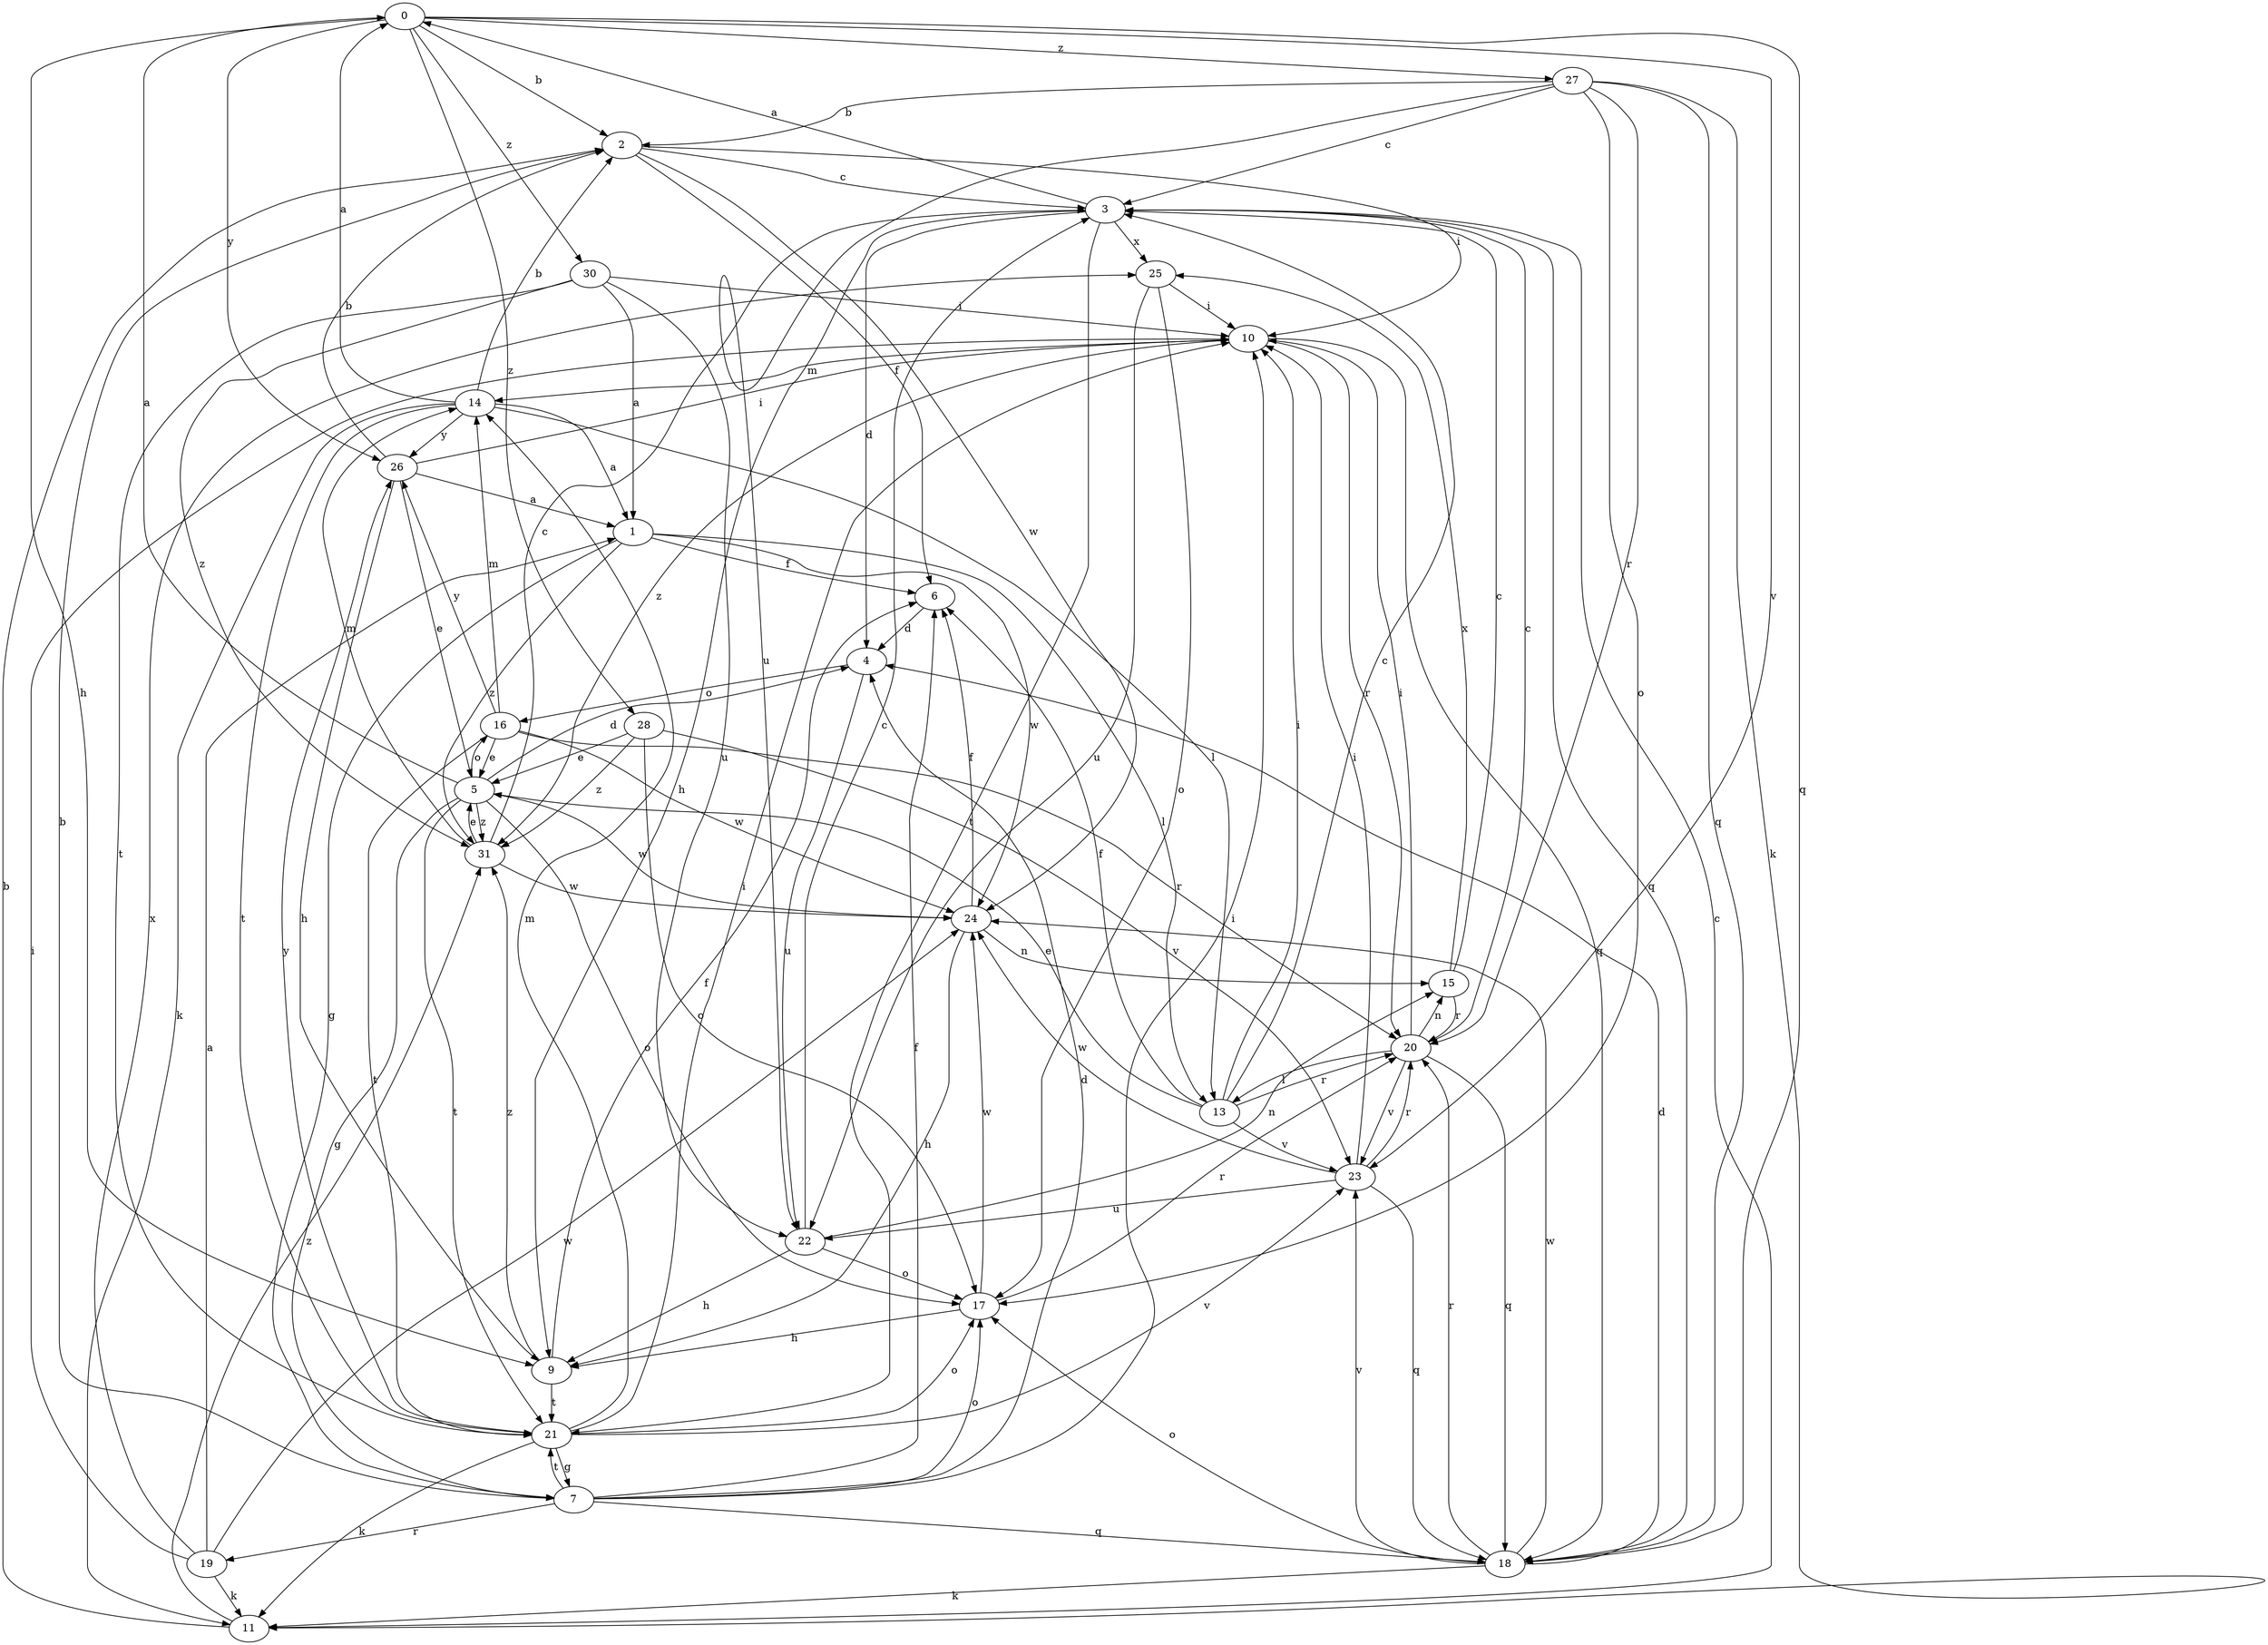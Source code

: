 strict digraph  {
0;
1;
2;
3;
4;
5;
6;
7;
9;
10;
11;
13;
14;
15;
16;
17;
18;
19;
20;
21;
22;
23;
24;
25;
26;
27;
28;
30;
31;
0 -> 2  [label=b];
0 -> 9  [label=h];
0 -> 18  [label=q];
0 -> 23  [label=v];
0 -> 26  [label=y];
0 -> 27  [label=z];
0 -> 28  [label=z];
0 -> 30  [label=z];
1 -> 6  [label=f];
1 -> 7  [label=g];
1 -> 13  [label=l];
1 -> 24  [label=w];
1 -> 31  [label=z];
2 -> 3  [label=c];
2 -> 6  [label=f];
2 -> 10  [label=i];
2 -> 24  [label=w];
3 -> 0  [label=a];
3 -> 4  [label=d];
3 -> 9  [label=h];
3 -> 18  [label=q];
3 -> 21  [label=t];
3 -> 25  [label=x];
4 -> 16  [label=o];
4 -> 22  [label=u];
5 -> 0  [label=a];
5 -> 4  [label=d];
5 -> 7  [label=g];
5 -> 16  [label=o];
5 -> 17  [label=o];
5 -> 21  [label=t];
5 -> 24  [label=w];
5 -> 31  [label=z];
6 -> 4  [label=d];
7 -> 2  [label=b];
7 -> 4  [label=d];
7 -> 6  [label=f];
7 -> 10  [label=i];
7 -> 17  [label=o];
7 -> 18  [label=q];
7 -> 19  [label=r];
7 -> 21  [label=t];
9 -> 6  [label=f];
9 -> 21  [label=t];
9 -> 31  [label=z];
10 -> 14  [label=m];
10 -> 18  [label=q];
10 -> 20  [label=r];
10 -> 31  [label=z];
11 -> 2  [label=b];
11 -> 3  [label=c];
11 -> 31  [label=z];
13 -> 3  [label=c];
13 -> 5  [label=e];
13 -> 6  [label=f];
13 -> 10  [label=i];
13 -> 20  [label=r];
13 -> 23  [label=v];
14 -> 0  [label=a];
14 -> 1  [label=a];
14 -> 2  [label=b];
14 -> 11  [label=k];
14 -> 13  [label=l];
14 -> 21  [label=t];
14 -> 26  [label=y];
15 -> 3  [label=c];
15 -> 20  [label=r];
15 -> 25  [label=x];
16 -> 5  [label=e];
16 -> 14  [label=m];
16 -> 20  [label=r];
16 -> 21  [label=t];
16 -> 24  [label=w];
16 -> 26  [label=y];
17 -> 9  [label=h];
17 -> 20  [label=r];
17 -> 24  [label=w];
18 -> 4  [label=d];
18 -> 11  [label=k];
18 -> 17  [label=o];
18 -> 20  [label=r];
18 -> 23  [label=v];
18 -> 24  [label=w];
19 -> 1  [label=a];
19 -> 10  [label=i];
19 -> 11  [label=k];
19 -> 24  [label=w];
19 -> 25  [label=x];
20 -> 3  [label=c];
20 -> 10  [label=i];
20 -> 13  [label=l];
20 -> 15  [label=n];
20 -> 18  [label=q];
20 -> 23  [label=v];
21 -> 7  [label=g];
21 -> 10  [label=i];
21 -> 11  [label=k];
21 -> 14  [label=m];
21 -> 17  [label=o];
21 -> 23  [label=v];
21 -> 26  [label=y];
22 -> 3  [label=c];
22 -> 9  [label=h];
22 -> 15  [label=n];
22 -> 17  [label=o];
23 -> 10  [label=i];
23 -> 18  [label=q];
23 -> 20  [label=r];
23 -> 22  [label=u];
23 -> 24  [label=w];
24 -> 6  [label=f];
24 -> 9  [label=h];
24 -> 15  [label=n];
25 -> 10  [label=i];
25 -> 17  [label=o];
25 -> 22  [label=u];
26 -> 1  [label=a];
26 -> 2  [label=b];
26 -> 5  [label=e];
26 -> 9  [label=h];
26 -> 10  [label=i];
27 -> 2  [label=b];
27 -> 3  [label=c];
27 -> 11  [label=k];
27 -> 17  [label=o];
27 -> 18  [label=q];
27 -> 20  [label=r];
27 -> 22  [label=u];
28 -> 5  [label=e];
28 -> 17  [label=o];
28 -> 23  [label=v];
28 -> 31  [label=z];
30 -> 1  [label=a];
30 -> 10  [label=i];
30 -> 21  [label=t];
30 -> 22  [label=u];
30 -> 31  [label=z];
31 -> 3  [label=c];
31 -> 5  [label=e];
31 -> 14  [label=m];
31 -> 24  [label=w];
}
